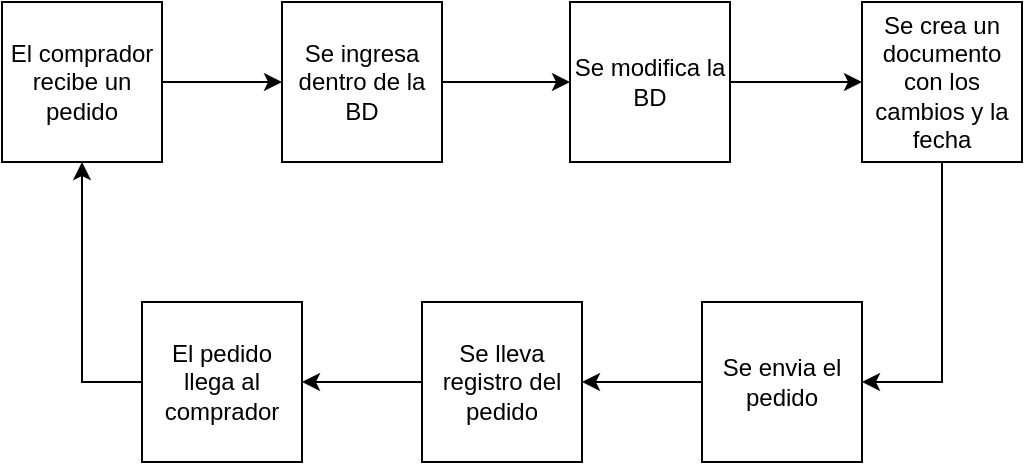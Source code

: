 <mxfile version="21.3.2" type="device">
  <diagram name="Página-1" id="ddm3OCbYZNYBD3e1C8C_">
    <mxGraphModel dx="2074" dy="1134" grid="1" gridSize="10" guides="1" tooltips="1" connect="1" arrows="1" fold="1" page="1" pageScale="1" pageWidth="827" pageHeight="1169" math="0" shadow="0">
      <root>
        <mxCell id="0" />
        <mxCell id="1" parent="0" />
        <mxCell id="MuW73i9ce7-EAqg0fNtr-8" value="" style="edgeStyle=orthogonalEdgeStyle;rounded=0;orthogonalLoop=1;jettySize=auto;html=1;" edge="1" parent="1" source="MuW73i9ce7-EAqg0fNtr-1" target="MuW73i9ce7-EAqg0fNtr-2">
          <mxGeometry relative="1" as="geometry" />
        </mxCell>
        <mxCell id="MuW73i9ce7-EAqg0fNtr-1" value="El comprador recibe un pedido" style="whiteSpace=wrap;html=1;aspect=fixed;" vertex="1" parent="1">
          <mxGeometry x="170" y="110" width="80" height="80" as="geometry" />
        </mxCell>
        <mxCell id="MuW73i9ce7-EAqg0fNtr-9" value="" style="edgeStyle=orthogonalEdgeStyle;rounded=0;orthogonalLoop=1;jettySize=auto;html=1;" edge="1" parent="1" source="MuW73i9ce7-EAqg0fNtr-2" target="MuW73i9ce7-EAqg0fNtr-3">
          <mxGeometry relative="1" as="geometry" />
        </mxCell>
        <mxCell id="MuW73i9ce7-EAqg0fNtr-2" value="Se ingresa dentro de la BD" style="whiteSpace=wrap;html=1;aspect=fixed;" vertex="1" parent="1">
          <mxGeometry x="310" y="110" width="80" height="80" as="geometry" />
        </mxCell>
        <mxCell id="MuW73i9ce7-EAqg0fNtr-10" value="" style="edgeStyle=orthogonalEdgeStyle;rounded=0;orthogonalLoop=1;jettySize=auto;html=1;" edge="1" parent="1" source="MuW73i9ce7-EAqg0fNtr-3" target="MuW73i9ce7-EAqg0fNtr-4">
          <mxGeometry relative="1" as="geometry" />
        </mxCell>
        <mxCell id="MuW73i9ce7-EAqg0fNtr-3" value="Se modifica la BD" style="whiteSpace=wrap;html=1;aspect=fixed;" vertex="1" parent="1">
          <mxGeometry x="454" y="110" width="80" height="80" as="geometry" />
        </mxCell>
        <mxCell id="MuW73i9ce7-EAqg0fNtr-11" style="edgeStyle=orthogonalEdgeStyle;rounded=0;orthogonalLoop=1;jettySize=auto;html=1;entryX=1;entryY=0.5;entryDx=0;entryDy=0;" edge="1" parent="1" source="MuW73i9ce7-EAqg0fNtr-4" target="MuW73i9ce7-EAqg0fNtr-5">
          <mxGeometry relative="1" as="geometry" />
        </mxCell>
        <mxCell id="MuW73i9ce7-EAqg0fNtr-4" value="Se crea un documento con los cambios y la fecha" style="whiteSpace=wrap;html=1;aspect=fixed;" vertex="1" parent="1">
          <mxGeometry x="600" y="110" width="80" height="80" as="geometry" />
        </mxCell>
        <mxCell id="MuW73i9ce7-EAqg0fNtr-12" value="" style="edgeStyle=orthogonalEdgeStyle;rounded=0;orthogonalLoop=1;jettySize=auto;html=1;" edge="1" parent="1" source="MuW73i9ce7-EAqg0fNtr-5" target="MuW73i9ce7-EAqg0fNtr-6">
          <mxGeometry relative="1" as="geometry" />
        </mxCell>
        <mxCell id="MuW73i9ce7-EAqg0fNtr-5" value="Se envia el pedido" style="whiteSpace=wrap;html=1;aspect=fixed;" vertex="1" parent="1">
          <mxGeometry x="520" y="260" width="80" height="80" as="geometry" />
        </mxCell>
        <mxCell id="MuW73i9ce7-EAqg0fNtr-13" value="" style="edgeStyle=orthogonalEdgeStyle;rounded=0;orthogonalLoop=1;jettySize=auto;html=1;" edge="1" parent="1" source="MuW73i9ce7-EAqg0fNtr-6" target="MuW73i9ce7-EAqg0fNtr-7">
          <mxGeometry relative="1" as="geometry" />
        </mxCell>
        <mxCell id="MuW73i9ce7-EAqg0fNtr-6" value="Se lleva registro del pedido" style="whiteSpace=wrap;html=1;aspect=fixed;" vertex="1" parent="1">
          <mxGeometry x="380" y="260" width="80" height="80" as="geometry" />
        </mxCell>
        <mxCell id="MuW73i9ce7-EAqg0fNtr-14" style="edgeStyle=orthogonalEdgeStyle;rounded=0;orthogonalLoop=1;jettySize=auto;html=1;entryX=0.5;entryY=1;entryDx=0;entryDy=0;" edge="1" parent="1" source="MuW73i9ce7-EAqg0fNtr-7" target="MuW73i9ce7-EAqg0fNtr-1">
          <mxGeometry relative="1" as="geometry">
            <Array as="points">
              <mxPoint x="210" y="300" />
            </Array>
          </mxGeometry>
        </mxCell>
        <mxCell id="MuW73i9ce7-EAqg0fNtr-7" value="El pedido llega al comprador" style="whiteSpace=wrap;html=1;aspect=fixed;" vertex="1" parent="1">
          <mxGeometry x="240" y="260" width="80" height="80" as="geometry" />
        </mxCell>
      </root>
    </mxGraphModel>
  </diagram>
</mxfile>
